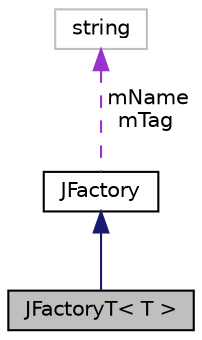 digraph "JFactoryT&lt; T &gt;"
{
  edge [fontname="Helvetica",fontsize="10",labelfontname="Helvetica",labelfontsize="10"];
  node [fontname="Helvetica",fontsize="10",shape=record];
  Node1 [label="JFactoryT\< T \>",height=0.2,width=0.4,color="black", fillcolor="grey75", style="filled" fontcolor="black"];
  Node2 -> Node1 [dir="back",color="midnightblue",fontsize="10",style="solid",fontname="Helvetica"];
  Node2 [label="JFactory",height=0.2,width=0.4,color="black", fillcolor="white", style="filled",URL="$class_j_factory.html"];
  Node3 -> Node2 [dir="back",color="darkorchid3",fontsize="10",style="dashed",label=" mName\nmTag" ,fontname="Helvetica"];
  Node3 [label="string",height=0.2,width=0.4,color="grey75", fillcolor="white", style="filled"];
}
